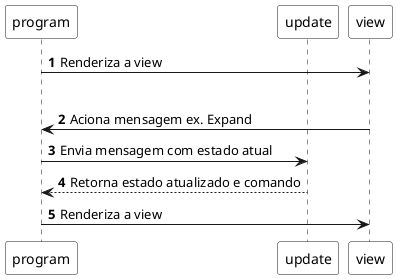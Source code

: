 @startuml
autonumber
participant program #white
participant update #white
participant view #white

program -> view : Renderiza a view
|||
view -> program : Aciona mensagem ex. Expand
program -> update : Envia mensagem com estado atual
update --> program : Retorna estado atualizado e comando
program -> view : Renderiza a view
@enduml
